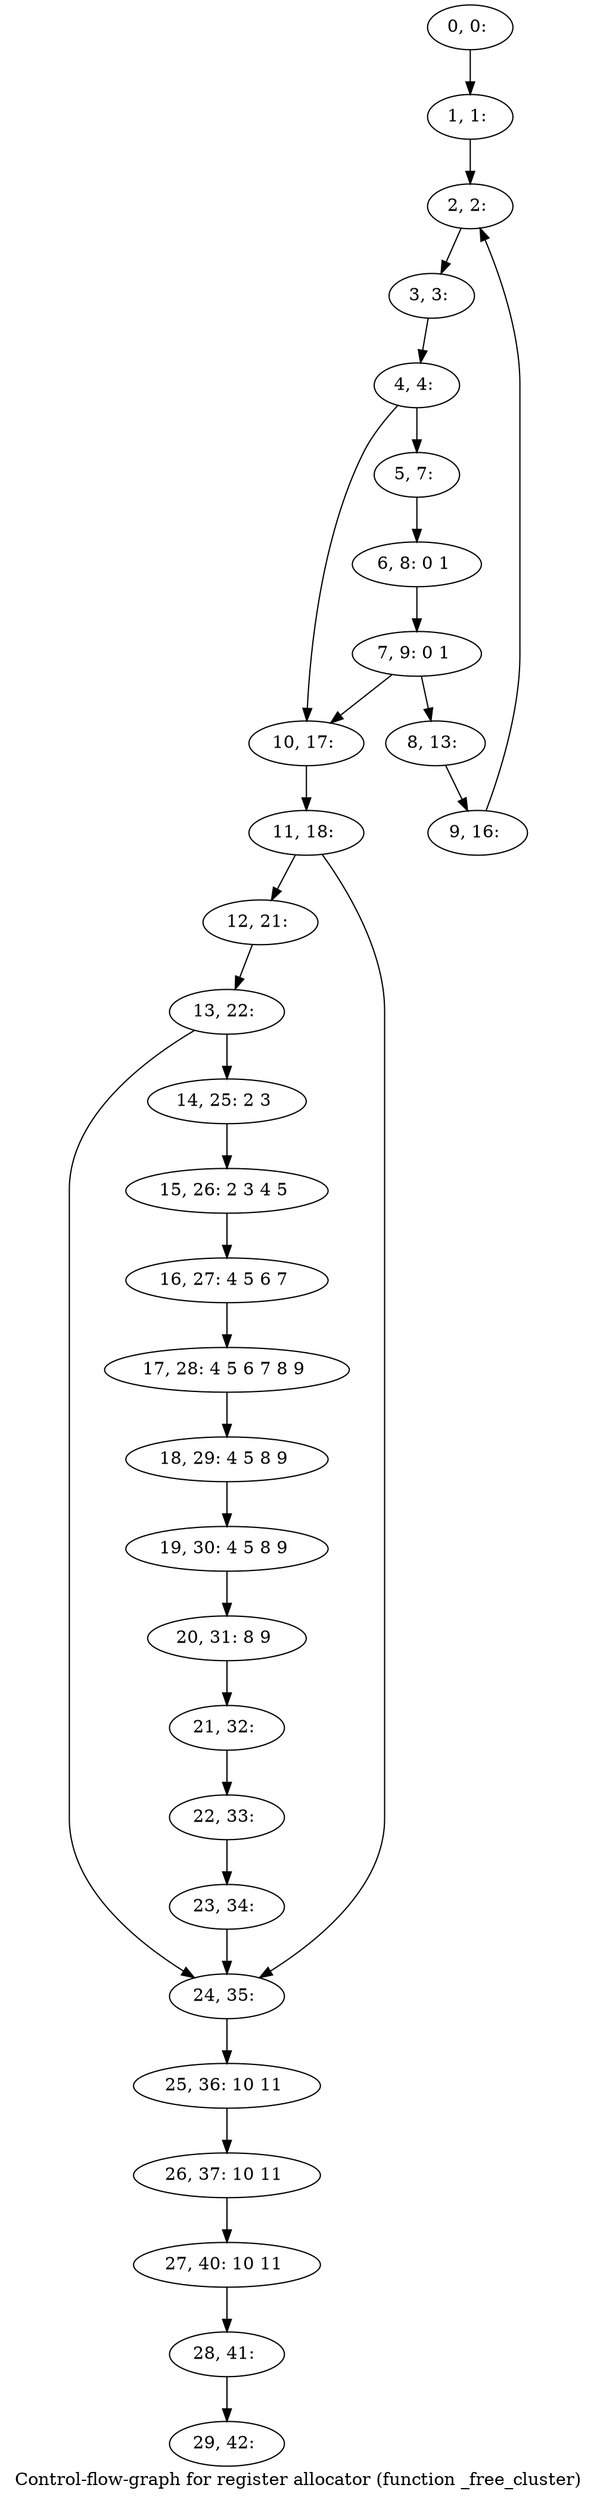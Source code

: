 digraph G {
graph [label="Control-flow-graph for register allocator (function _free_cluster)"]
0[label="0, 0: "];
1[label="1, 1: "];
2[label="2, 2: "];
3[label="3, 3: "];
4[label="4, 4: "];
5[label="5, 7: "];
6[label="6, 8: 0 1 "];
7[label="7, 9: 0 1 "];
8[label="8, 13: "];
9[label="9, 16: "];
10[label="10, 17: "];
11[label="11, 18: "];
12[label="12, 21: "];
13[label="13, 22: "];
14[label="14, 25: 2 3 "];
15[label="15, 26: 2 3 4 5 "];
16[label="16, 27: 4 5 6 7 "];
17[label="17, 28: 4 5 6 7 8 9 "];
18[label="18, 29: 4 5 8 9 "];
19[label="19, 30: 4 5 8 9 "];
20[label="20, 31: 8 9 "];
21[label="21, 32: "];
22[label="22, 33: "];
23[label="23, 34: "];
24[label="24, 35: "];
25[label="25, 36: 10 11 "];
26[label="26, 37: 10 11 "];
27[label="27, 40: 10 11 "];
28[label="28, 41: "];
29[label="29, 42: "];
0->1 ;
1->2 ;
2->3 ;
3->4 ;
4->5 ;
4->10 ;
5->6 ;
6->7 ;
7->8 ;
7->10 ;
8->9 ;
9->2 ;
10->11 ;
11->12 ;
11->24 ;
12->13 ;
13->14 ;
13->24 ;
14->15 ;
15->16 ;
16->17 ;
17->18 ;
18->19 ;
19->20 ;
20->21 ;
21->22 ;
22->23 ;
23->24 ;
24->25 ;
25->26 ;
26->27 ;
27->28 ;
28->29 ;
}
